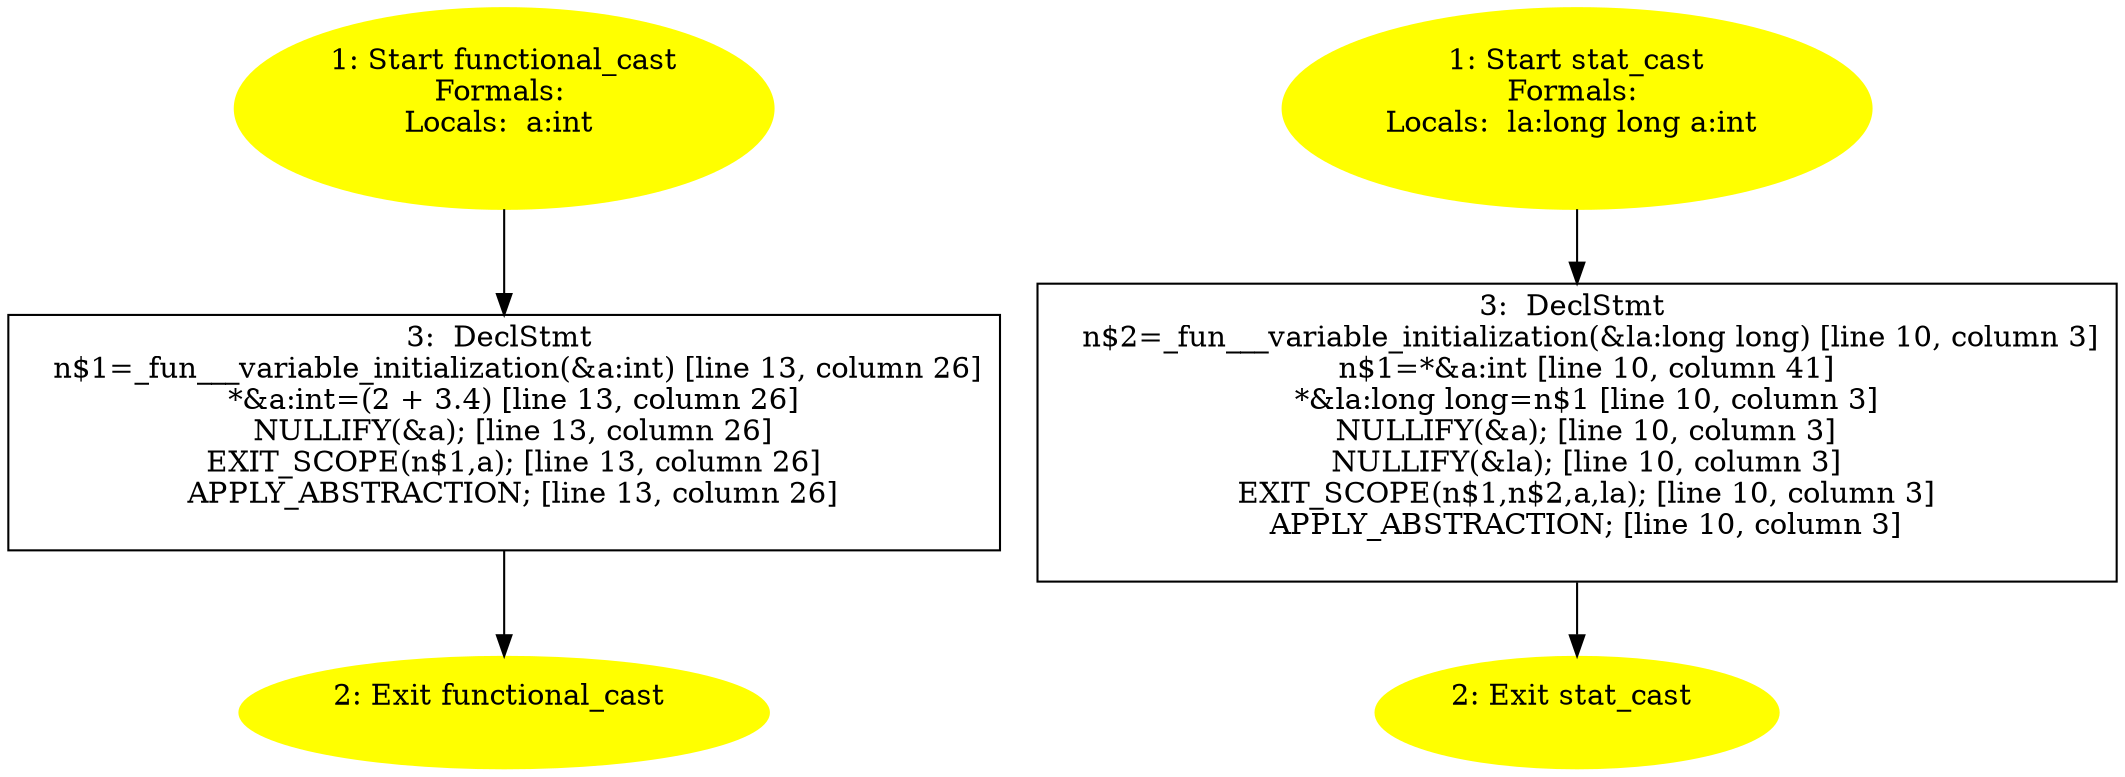 /* @generated */
digraph cfg {
"functional_cast#14011367992313068291.82cd85208f04494c7a6533d123f52fe0_1" [label="1: Start functional_cast\nFormals: \nLocals:  a:int \n  " color=yellow style=filled]
	

	 "functional_cast#14011367992313068291.82cd85208f04494c7a6533d123f52fe0_1" -> "functional_cast#14011367992313068291.82cd85208f04494c7a6533d123f52fe0_3" ;
"functional_cast#14011367992313068291.82cd85208f04494c7a6533d123f52fe0_2" [label="2: Exit functional_cast \n  " color=yellow style=filled]
	

"functional_cast#14011367992313068291.82cd85208f04494c7a6533d123f52fe0_3" [label="3:  DeclStmt \n   n$1=_fun___variable_initialization(&a:int) [line 13, column 26]\n  *&a:int=(2 + 3.4) [line 13, column 26]\n  NULLIFY(&a); [line 13, column 26]\n  EXIT_SCOPE(n$1,a); [line 13, column 26]\n  APPLY_ABSTRACTION; [line 13, column 26]\n " shape="box"]
	

	 "functional_cast#14011367992313068291.82cd85208f04494c7a6533d123f52fe0_3" -> "functional_cast#14011367992313068291.82cd85208f04494c7a6533d123f52fe0_2" ;
"stat_cast#12446126613472042601.03b0c783caaf8ed84eb6e909b7645c57_1" [label="1: Start stat_cast\nFormals: \nLocals:  la:long long a:int \n  " color=yellow style=filled]
	

	 "stat_cast#12446126613472042601.03b0c783caaf8ed84eb6e909b7645c57_1" -> "stat_cast#12446126613472042601.03b0c783caaf8ed84eb6e909b7645c57_3" ;
"stat_cast#12446126613472042601.03b0c783caaf8ed84eb6e909b7645c57_2" [label="2: Exit stat_cast \n  " color=yellow style=filled]
	

"stat_cast#12446126613472042601.03b0c783caaf8ed84eb6e909b7645c57_3" [label="3:  DeclStmt \n   n$2=_fun___variable_initialization(&la:long long) [line 10, column 3]\n  n$1=*&a:int [line 10, column 41]\n  *&la:long long=n$1 [line 10, column 3]\n  NULLIFY(&a); [line 10, column 3]\n  NULLIFY(&la); [line 10, column 3]\n  EXIT_SCOPE(n$1,n$2,a,la); [line 10, column 3]\n  APPLY_ABSTRACTION; [line 10, column 3]\n " shape="box"]
	

	 "stat_cast#12446126613472042601.03b0c783caaf8ed84eb6e909b7645c57_3" -> "stat_cast#12446126613472042601.03b0c783caaf8ed84eb6e909b7645c57_2" ;
}
